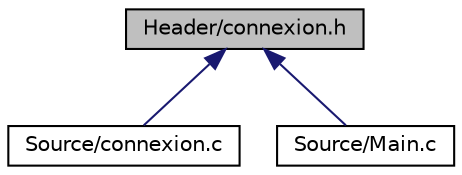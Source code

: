 digraph "Header/connexion.h"
{
  edge [fontname="Helvetica",fontsize="10",labelfontname="Helvetica",labelfontsize="10"];
  node [fontname="Helvetica",fontsize="10",shape=record];
  Node1 [label="Header/connexion.h",height=0.2,width=0.4,color="black", fillcolor="grey75", style="filled", fontcolor="black"];
  Node1 -> Node2 [dir="back",color="midnightblue",fontsize="10",style="solid"];
  Node2 [label="Source/connexion.c",height=0.2,width=0.4,color="black", fillcolor="white", style="filled",URL="$connexion_8c.html"];
  Node1 -> Node3 [dir="back",color="midnightblue",fontsize="10",style="solid"];
  Node3 [label="Source/Main.c",height=0.2,width=0.4,color="black", fillcolor="white", style="filled",URL="$_main_8c.html"];
}
